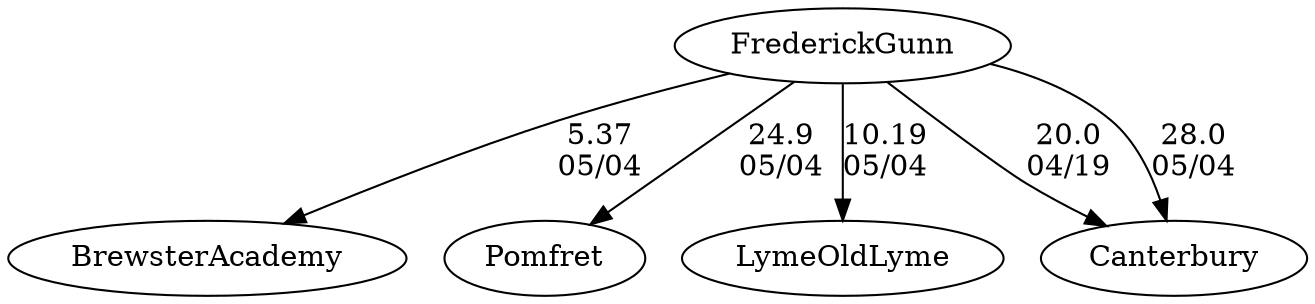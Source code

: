 digraph girls1foursFrederickGunn {BrewsterAcademy [URL="girls1foursFrederickGunnBrewsterAcademy.html"];FrederickGunn [URL="girls1foursFrederickGunnFrederickGunn.html"];Pomfret [URL="girls1foursFrederickGunnPomfret.html"];LymeOldLyme [URL="girls1foursFrederickGunnLymeOldLyme.html"];Canterbury [URL="girls1foursFrederickGunnCanterbury.html"];FrederickGunn -> Canterbury[label="20.0
04/19", weight="80", tooltip="NEIRA Boys & Girls Fours,Frederick Gunn School vs. Canterbury School			
Distance: 1500 Conditions: Mostly protected waters with some crosswind and very slight chop in the first 500 in particular. Comments: Gunn second boats (B) raced up with the first boats.
None", URL="https://www.row2k.com/results/resultspage.cfm?UID=FD9BF2C36AB3E5D3343A43D22FCCB16E&cat=5", random="random"]; 
FrederickGunn -> BrewsterAcademy[label="5.37
05/04", weight="95", tooltip="Founder's Day Regatta			
Conditions: Some cross wind in the first 500m shifting into a light tail wind in the last 1k. Teams with multiple boats in a single event only progressed the faster boat even if both finished top 3.", URL="", random="random"]; 
FrederickGunn -> Pomfret[label="24.9
05/04", weight="76", tooltip="Founder's Day Regatta			
Conditions: Some cross wind in the first 500m shifting into a light tail wind in the last 1k. Teams with multiple boats in a single event only progressed the faster boat even if both finished top 3.", URL="", random="random"]; 
FrederickGunn -> Canterbury[label="28.0
05/04", weight="72", tooltip="Founder's Day Regatta			
Conditions: Some cross wind in the first 500m shifting into a light tail wind in the last 1k. Teams with multiple boats in a single event only progressed the faster boat even if both finished top 3.", URL="", random="random"]; 
FrederickGunn -> LymeOldLyme[label="10.19
05/04", weight="90", tooltip="Founder's Day Regatta			
Conditions: Some cross wind in the first 500m shifting into a light tail wind in the last 1k. Teams with multiple boats in a single event only progressed the faster boat even if both finished top 3.", URL="", random="random"]}